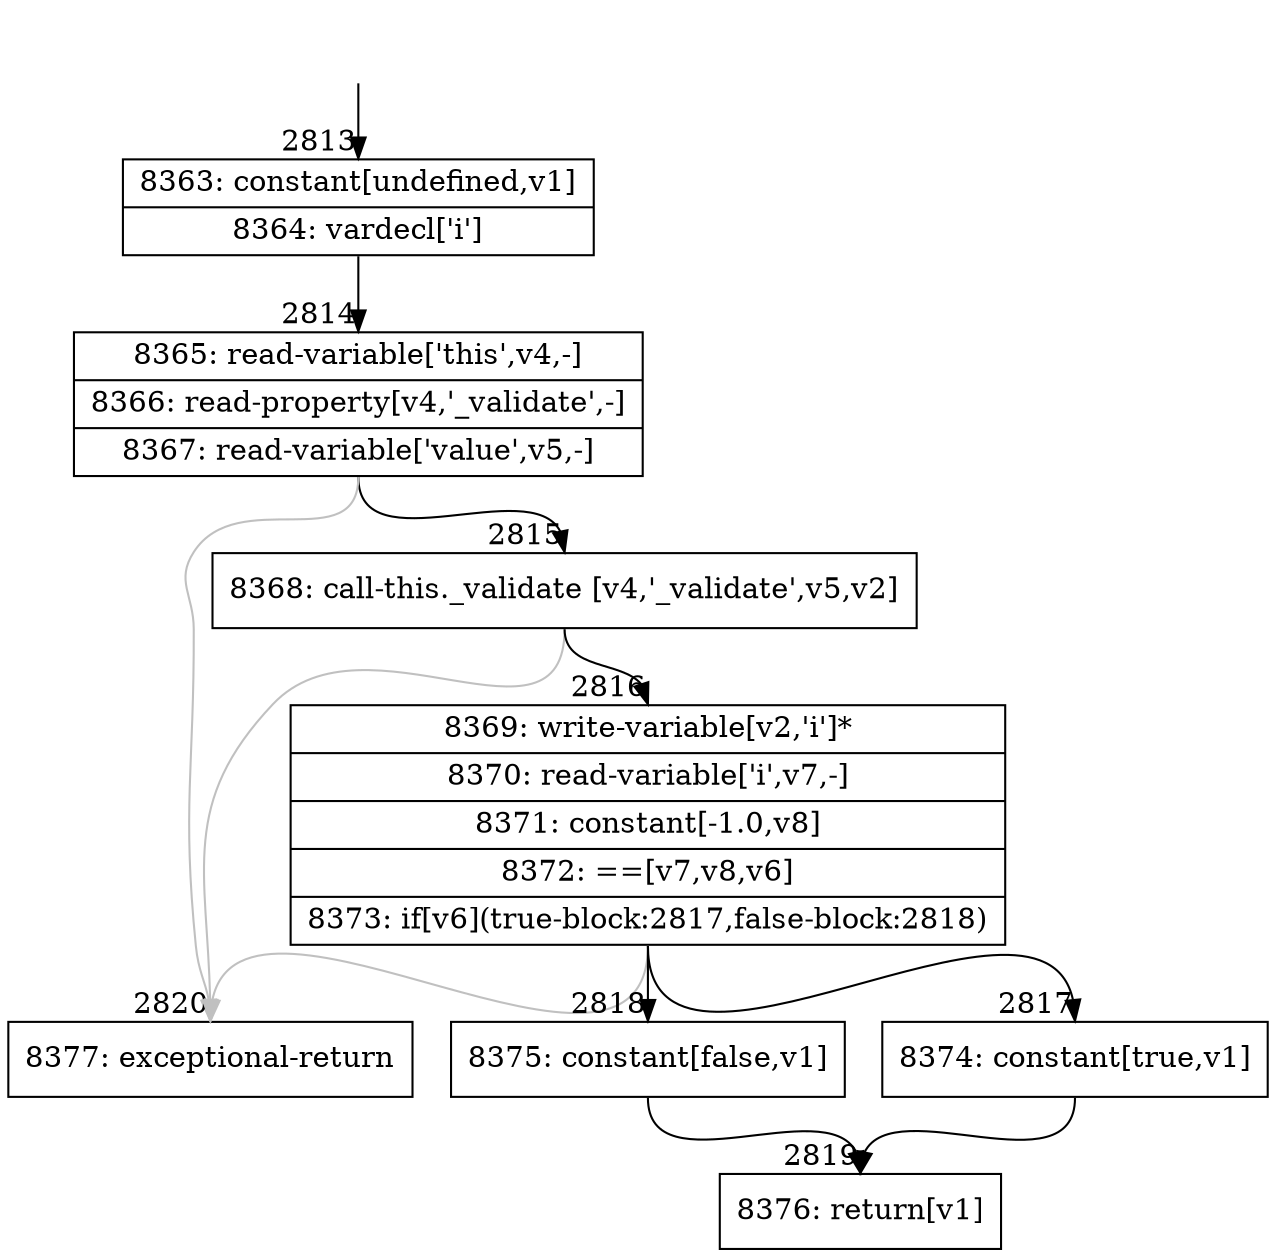 digraph {
rankdir="TD"
BB_entry307[shape=none,label=""];
BB_entry307 -> BB2813 [tailport=s, headport=n, headlabel="    2813"]
BB2813 [shape=record label="{8363: constant[undefined,v1]|8364: vardecl['i']}" ] 
BB2813 -> BB2814 [tailport=s, headport=n, headlabel="      2814"]
BB2814 [shape=record label="{8365: read-variable['this',v4,-]|8366: read-property[v4,'_validate',-]|8367: read-variable['value',v5,-]}" ] 
BB2814 -> BB2815 [tailport=s, headport=n, headlabel="      2815"]
BB2814 -> BB2820 [tailport=s, headport=n, color=gray, headlabel="      2820"]
BB2815 [shape=record label="{8368: call-this._validate [v4,'_validate',v5,v2]}" ] 
BB2815 -> BB2816 [tailport=s, headport=n, headlabel="      2816"]
BB2815 -> BB2820 [tailport=s, headport=n, color=gray]
BB2816 [shape=record label="{8369: write-variable[v2,'i']*|8370: read-variable['i',v7,-]|8371: constant[-1.0,v8]|8372: ==[v7,v8,v6]|8373: if[v6](true-block:2817,false-block:2818)}" ] 
BB2816 -> BB2817 [tailport=s, headport=n, headlabel="      2817"]
BB2816 -> BB2818 [tailport=s, headport=n, headlabel="      2818"]
BB2816 -> BB2820 [tailport=s, headport=n, color=gray]
BB2817 [shape=record label="{8374: constant[true,v1]}" ] 
BB2817 -> BB2819 [tailport=s, headport=n, headlabel="      2819"]
BB2818 [shape=record label="{8375: constant[false,v1]}" ] 
BB2818 -> BB2819 [tailport=s, headport=n]
BB2819 [shape=record label="{8376: return[v1]}" ] 
BB2820 [shape=record label="{8377: exceptional-return}" ] 
//#$~ 3254
}
